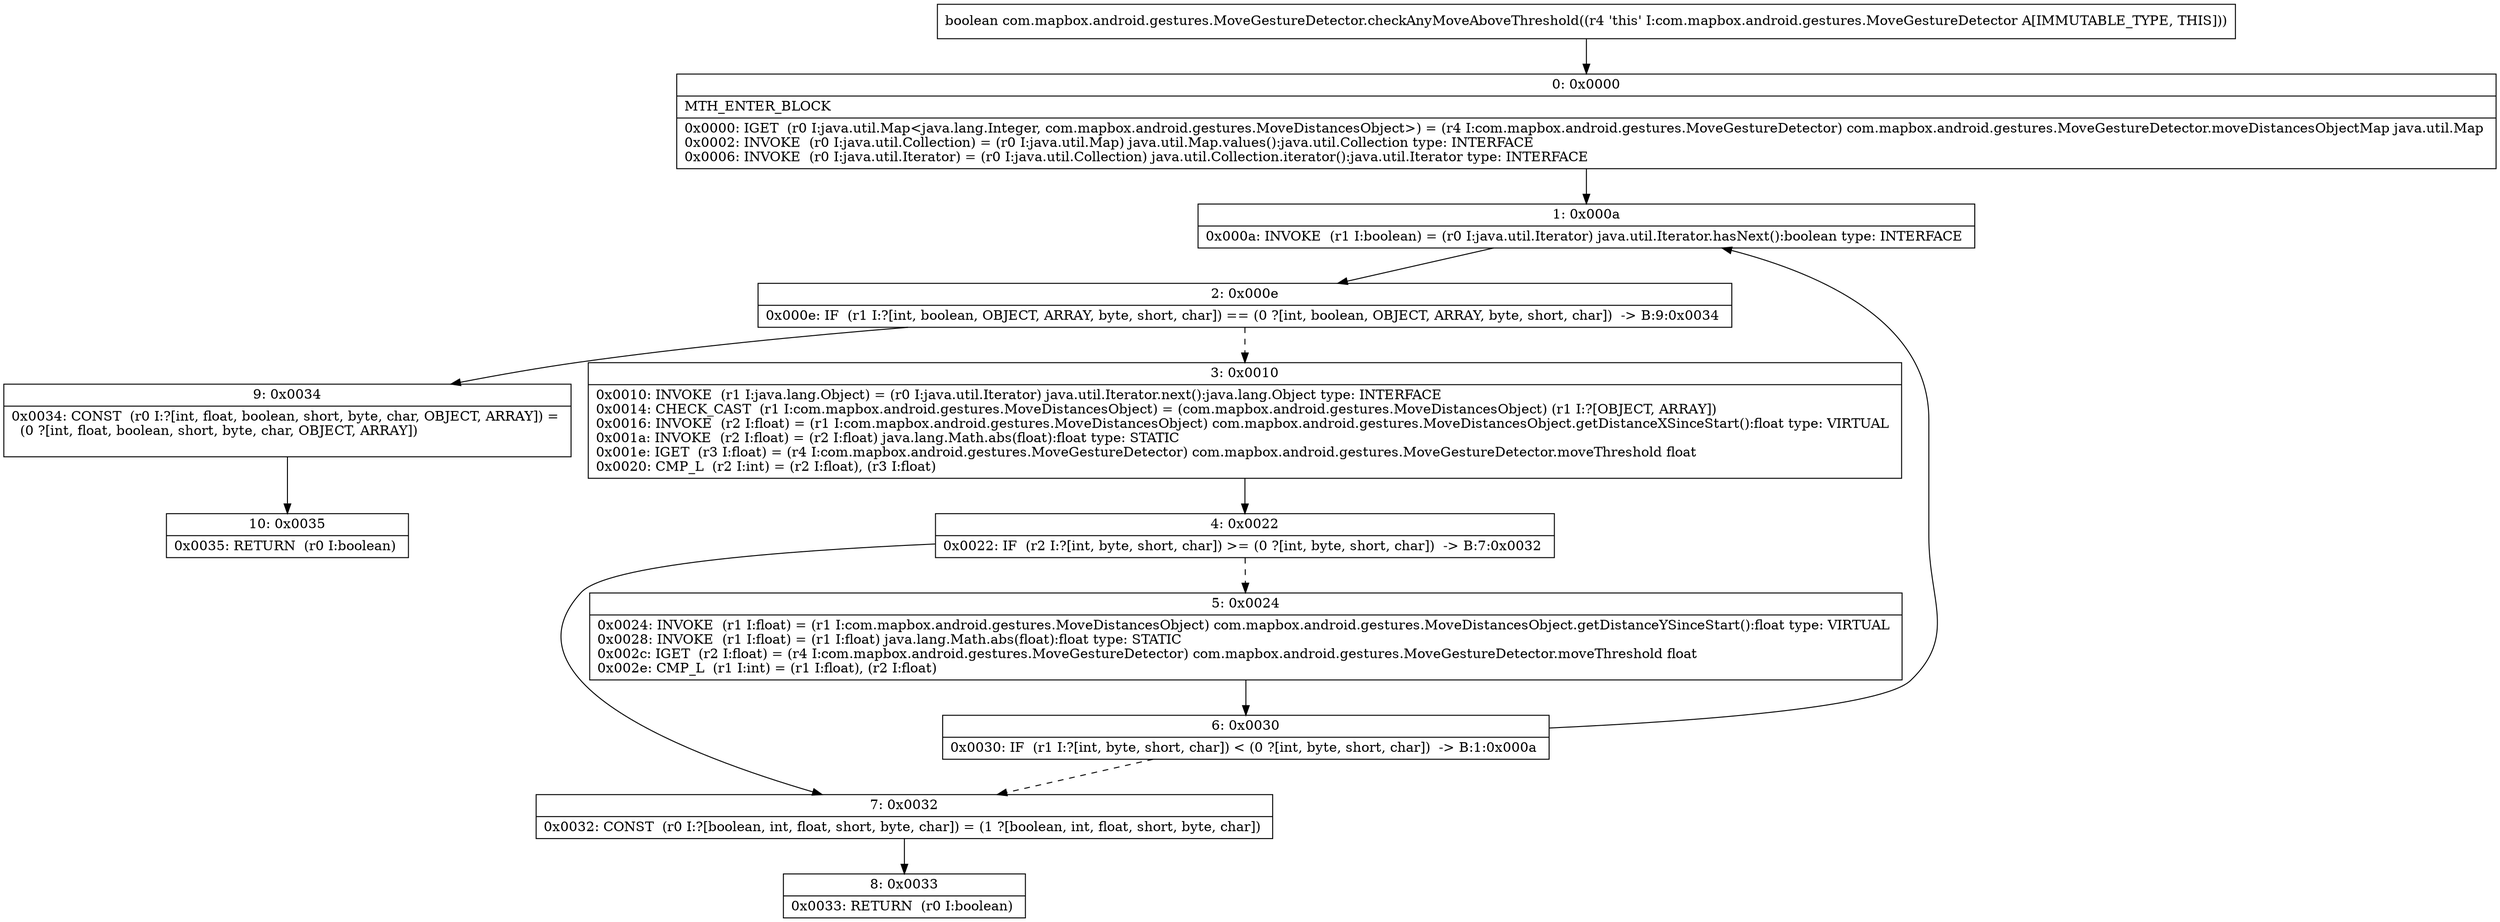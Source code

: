 digraph "CFG forcom.mapbox.android.gestures.MoveGestureDetector.checkAnyMoveAboveThreshold()Z" {
Node_0 [shape=record,label="{0\:\ 0x0000|MTH_ENTER_BLOCK\l|0x0000: IGET  (r0 I:java.util.Map\<java.lang.Integer, com.mapbox.android.gestures.MoveDistancesObject\>) = (r4 I:com.mapbox.android.gestures.MoveGestureDetector) com.mapbox.android.gestures.MoveGestureDetector.moveDistancesObjectMap java.util.Map \l0x0002: INVOKE  (r0 I:java.util.Collection) = (r0 I:java.util.Map) java.util.Map.values():java.util.Collection type: INTERFACE \l0x0006: INVOKE  (r0 I:java.util.Iterator) = (r0 I:java.util.Collection) java.util.Collection.iterator():java.util.Iterator type: INTERFACE \l}"];
Node_1 [shape=record,label="{1\:\ 0x000a|0x000a: INVOKE  (r1 I:boolean) = (r0 I:java.util.Iterator) java.util.Iterator.hasNext():boolean type: INTERFACE \l}"];
Node_2 [shape=record,label="{2\:\ 0x000e|0x000e: IF  (r1 I:?[int, boolean, OBJECT, ARRAY, byte, short, char]) == (0 ?[int, boolean, OBJECT, ARRAY, byte, short, char])  \-\> B:9:0x0034 \l}"];
Node_3 [shape=record,label="{3\:\ 0x0010|0x0010: INVOKE  (r1 I:java.lang.Object) = (r0 I:java.util.Iterator) java.util.Iterator.next():java.lang.Object type: INTERFACE \l0x0014: CHECK_CAST  (r1 I:com.mapbox.android.gestures.MoveDistancesObject) = (com.mapbox.android.gestures.MoveDistancesObject) (r1 I:?[OBJECT, ARRAY]) \l0x0016: INVOKE  (r2 I:float) = (r1 I:com.mapbox.android.gestures.MoveDistancesObject) com.mapbox.android.gestures.MoveDistancesObject.getDistanceXSinceStart():float type: VIRTUAL \l0x001a: INVOKE  (r2 I:float) = (r2 I:float) java.lang.Math.abs(float):float type: STATIC \l0x001e: IGET  (r3 I:float) = (r4 I:com.mapbox.android.gestures.MoveGestureDetector) com.mapbox.android.gestures.MoveGestureDetector.moveThreshold float \l0x0020: CMP_L  (r2 I:int) = (r2 I:float), (r3 I:float) \l}"];
Node_4 [shape=record,label="{4\:\ 0x0022|0x0022: IF  (r2 I:?[int, byte, short, char]) \>= (0 ?[int, byte, short, char])  \-\> B:7:0x0032 \l}"];
Node_5 [shape=record,label="{5\:\ 0x0024|0x0024: INVOKE  (r1 I:float) = (r1 I:com.mapbox.android.gestures.MoveDistancesObject) com.mapbox.android.gestures.MoveDistancesObject.getDistanceYSinceStart():float type: VIRTUAL \l0x0028: INVOKE  (r1 I:float) = (r1 I:float) java.lang.Math.abs(float):float type: STATIC \l0x002c: IGET  (r2 I:float) = (r4 I:com.mapbox.android.gestures.MoveGestureDetector) com.mapbox.android.gestures.MoveGestureDetector.moveThreshold float \l0x002e: CMP_L  (r1 I:int) = (r1 I:float), (r2 I:float) \l}"];
Node_6 [shape=record,label="{6\:\ 0x0030|0x0030: IF  (r1 I:?[int, byte, short, char]) \< (0 ?[int, byte, short, char])  \-\> B:1:0x000a \l}"];
Node_7 [shape=record,label="{7\:\ 0x0032|0x0032: CONST  (r0 I:?[boolean, int, float, short, byte, char]) = (1 ?[boolean, int, float, short, byte, char]) \l}"];
Node_8 [shape=record,label="{8\:\ 0x0033|0x0033: RETURN  (r0 I:boolean) \l}"];
Node_9 [shape=record,label="{9\:\ 0x0034|0x0034: CONST  (r0 I:?[int, float, boolean, short, byte, char, OBJECT, ARRAY]) = \l  (0 ?[int, float, boolean, short, byte, char, OBJECT, ARRAY])\l \l}"];
Node_10 [shape=record,label="{10\:\ 0x0035|0x0035: RETURN  (r0 I:boolean) \l}"];
MethodNode[shape=record,label="{boolean com.mapbox.android.gestures.MoveGestureDetector.checkAnyMoveAboveThreshold((r4 'this' I:com.mapbox.android.gestures.MoveGestureDetector A[IMMUTABLE_TYPE, THIS])) }"];
MethodNode -> Node_0;
Node_0 -> Node_1;
Node_1 -> Node_2;
Node_2 -> Node_3[style=dashed];
Node_2 -> Node_9;
Node_3 -> Node_4;
Node_4 -> Node_5[style=dashed];
Node_4 -> Node_7;
Node_5 -> Node_6;
Node_6 -> Node_1;
Node_6 -> Node_7[style=dashed];
Node_7 -> Node_8;
Node_9 -> Node_10;
}

